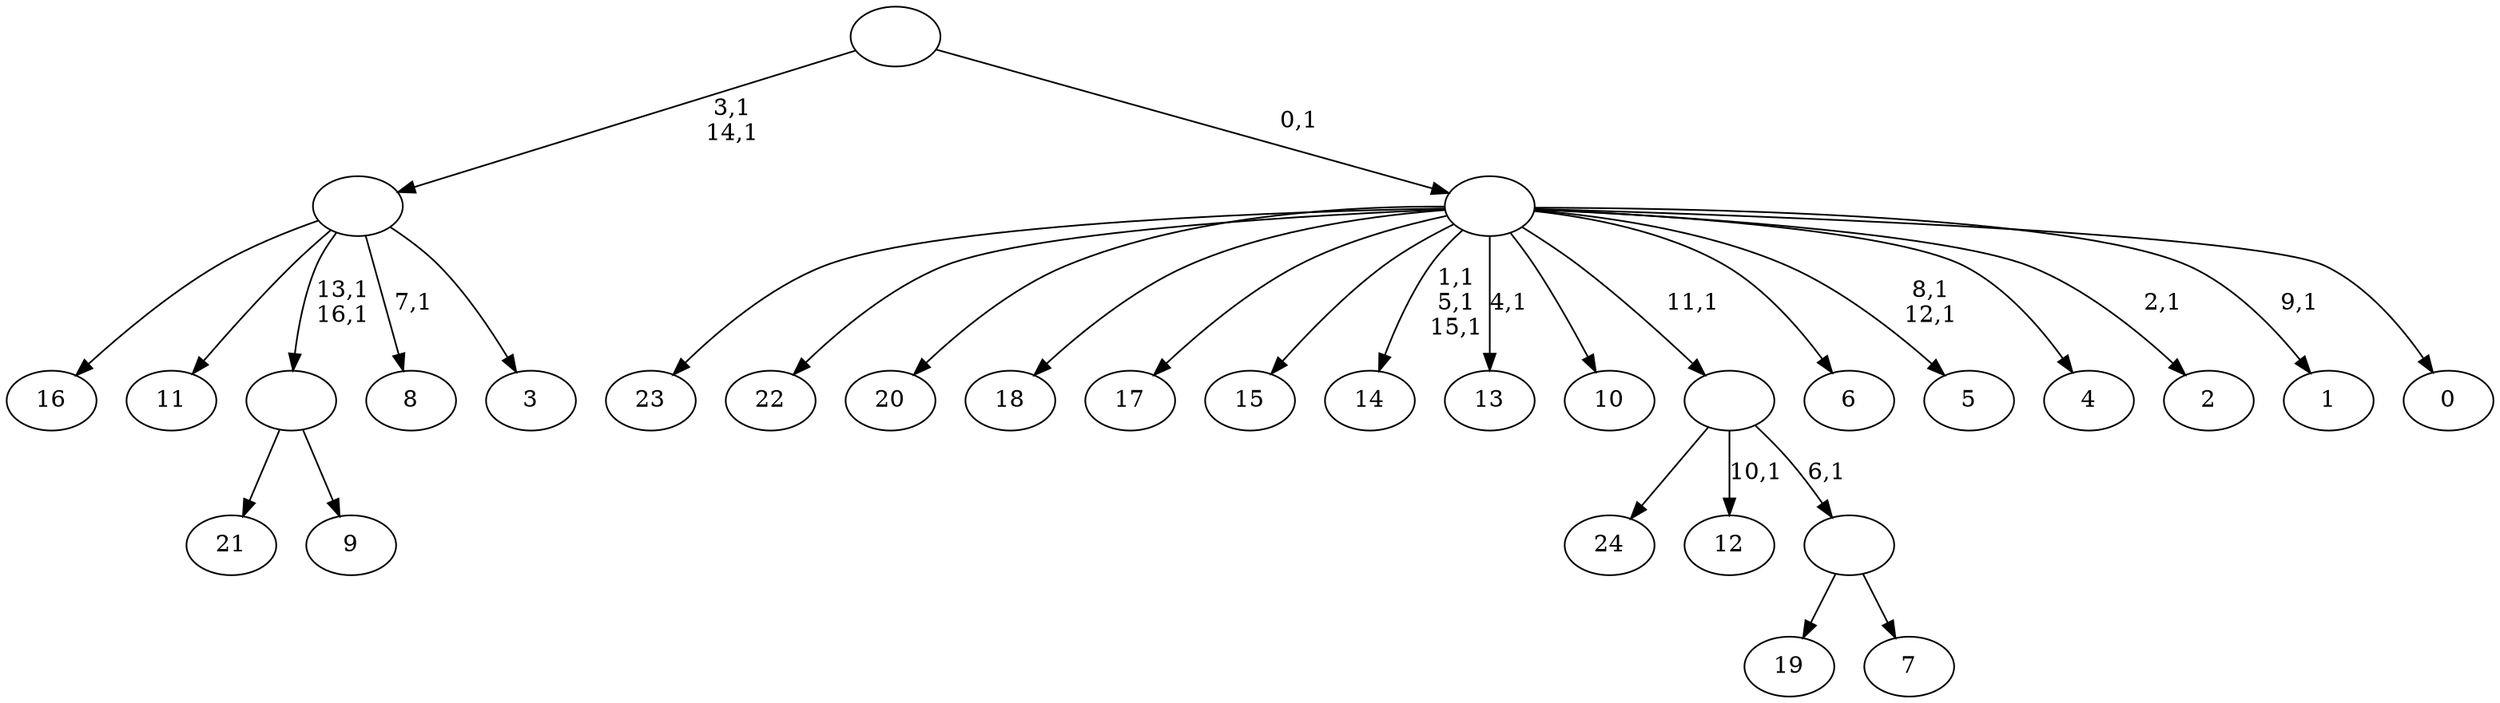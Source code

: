 digraph T {
	42 [label="24"]
	41 [label="23"]
	40 [label="22"]
	39 [label="21"]
	38 [label="20"]
	37 [label="19"]
	36 [label="18"]
	35 [label="17"]
	34 [label="16"]
	33 [label="15"]
	32 [label="14"]
	28 [label="13"]
	26 [label="12"]
	24 [label="11"]
	23 [label="10"]
	22 [label="9"]
	21 [label=""]
	19 [label="8"]
	17 [label="7"]
	16 [label=""]
	15 [label=""]
	14 [label="6"]
	13 [label="5"]
	10 [label="4"]
	9 [label="3"]
	8 [label=""]
	6 [label="2"]
	4 [label="1"]
	2 [label="0"]
	1 [label=""]
	0 [label=""]
	21 -> 39 [label=""]
	21 -> 22 [label=""]
	16 -> 37 [label=""]
	16 -> 17 [label=""]
	15 -> 26 [label="10,1"]
	15 -> 42 [label=""]
	15 -> 16 [label="6,1"]
	8 -> 19 [label="7,1"]
	8 -> 21 [label="13,1\n16,1"]
	8 -> 34 [label=""]
	8 -> 24 [label=""]
	8 -> 9 [label=""]
	1 -> 4 [label="9,1"]
	1 -> 6 [label="2,1"]
	1 -> 13 [label="8,1\n12,1"]
	1 -> 28 [label="4,1"]
	1 -> 32 [label="1,1\n5,1\n15,1"]
	1 -> 41 [label=""]
	1 -> 40 [label=""]
	1 -> 38 [label=""]
	1 -> 36 [label=""]
	1 -> 35 [label=""]
	1 -> 33 [label=""]
	1 -> 23 [label=""]
	1 -> 15 [label="11,1"]
	1 -> 14 [label=""]
	1 -> 10 [label=""]
	1 -> 2 [label=""]
	0 -> 8 [label="3,1\n14,1"]
	0 -> 1 [label="0,1"]
}
